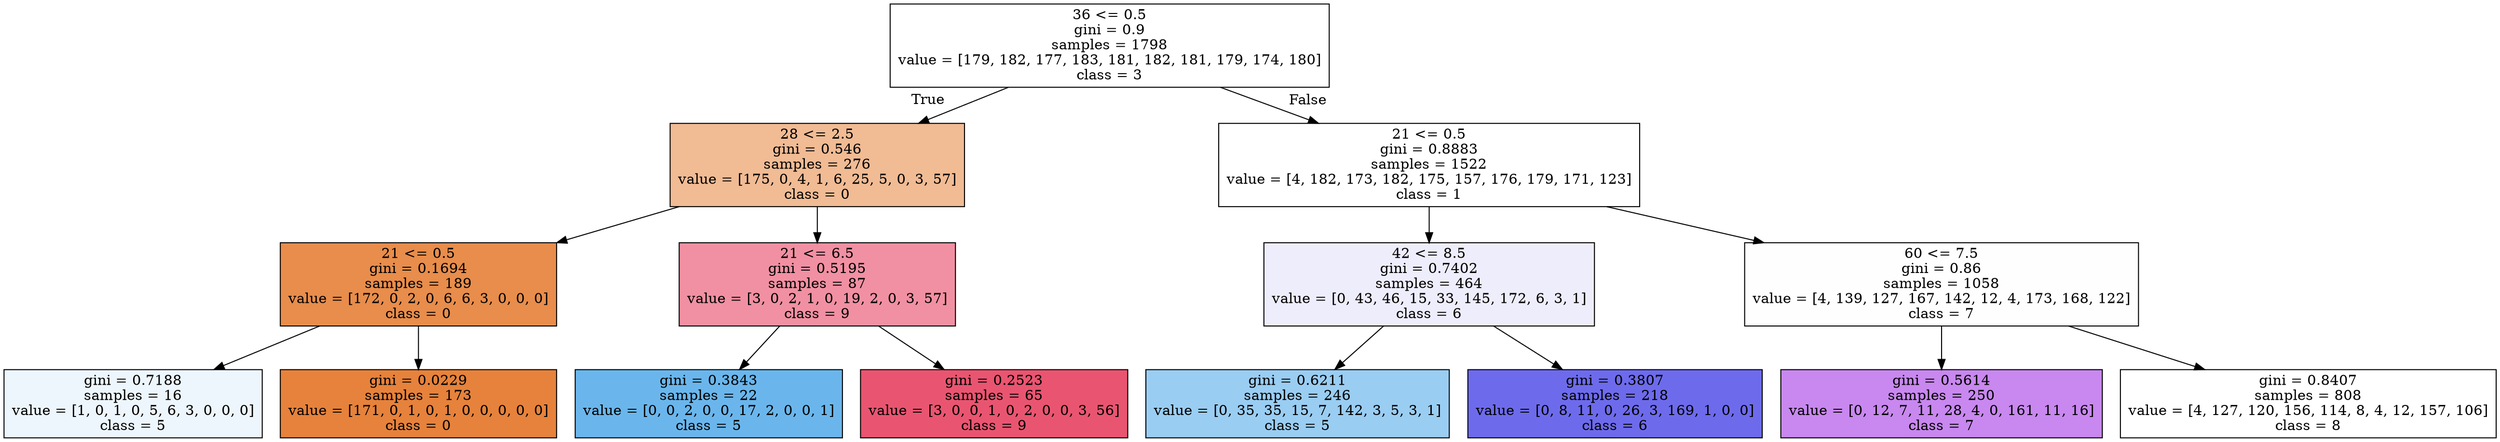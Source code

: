 digraph Tree {
node [shape=box, style="filled", color="black"] ;
graph [ranksep=equally, splines=polyline] ;
0 [label="36 <= 0.5\ngini = 0.9\nsamples = 1798\nvalue = [179, 182, 177, 183, 181, 182, 181, 179, 174, 180]\nclass = 3", fillcolor="#39e55e00"] ;
1 [label="28 <= 2.5\ngini = 0.546\nsamples = 276\nvalue = [175, 0, 4, 1, 6, 25, 5, 0, 3, 57]\nclass = 0", fillcolor="#e5813989"] ;
0 -> 1 [labeldistance=2.5, labelangle=45, headlabel="True"] ;
2 [label="21 <= 0.5\ngini = 0.1694\nsamples = 189\nvalue = [172, 0, 2, 0, 6, 6, 3, 0, 0, 0]\nclass = 0", fillcolor="#e58139e7"] ;
1 -> 2 ;
3 [label="gini = 0.7188\nsamples = 16\nvalue = [1, 0, 1, 0, 5, 6, 3, 0, 0, 0]\nclass = 5", fillcolor="#399de517"] ;
2 -> 3 ;
4 [label="gini = 0.0229\nsamples = 173\nvalue = [171, 0, 1, 0, 1, 0, 0, 0, 0, 0]\nclass = 0", fillcolor="#e58139fc"] ;
2 -> 4 ;
5 [label="21 <= 6.5\ngini = 0.5195\nsamples = 87\nvalue = [3, 0, 2, 1, 0, 19, 2, 0, 3, 57]\nclass = 9", fillcolor="#e539588e"] ;
1 -> 5 ;
6 [label="gini = 0.3843\nsamples = 22\nvalue = [0, 0, 2, 0, 0, 17, 2, 0, 0, 1]\nclass = 5", fillcolor="#399de5bf"] ;
5 -> 6 ;
7 [label="gini = 0.2523\nsamples = 65\nvalue = [3, 0, 0, 1, 0, 2, 0, 0, 3, 56]\nclass = 9", fillcolor="#e53958da"] ;
5 -> 7 ;
8 [label="21 <= 0.5\ngini = 0.8883\nsamples = 1522\nvalue = [4, 182, 173, 182, 175, 157, 176, 179, 171, 123]\nclass = 1", fillcolor="#e2e53900"] ;
0 -> 8 [labeldistance=2.5, labelangle=-45, headlabel="False"] ;
9 [label="42 <= 8.5\ngini = 0.7402\nsamples = 464\nvalue = [0, 43, 46, 15, 33, 145, 172, 6, 3, 1]\nclass = 6", fillcolor="#3c39e516"] ;
8 -> 9 ;
10 [label="gini = 0.6211\nsamples = 246\nvalue = [0, 35, 35, 15, 7, 142, 3, 5, 3, 1]\nclass = 5", fillcolor="#399de581"] ;
9 -> 10 ;
11 [label="gini = 0.3807\nsamples = 218\nvalue = [0, 8, 11, 0, 26, 3, 169, 1, 0, 0]\nclass = 6", fillcolor="#3c39e5be"] ;
9 -> 11 ;
12 [label="60 <= 7.5\ngini = 0.86\nsamples = 1058\nvalue = [4, 139, 127, 167, 142, 12, 4, 173, 168, 122]\nclass = 7", fillcolor="#a339e501"] ;
8 -> 12 ;
13 [label="gini = 0.5614\nsamples = 250\nvalue = [0, 12, 7, 11, 28, 4, 0, 161, 11, 16]\nclass = 7", fillcolor="#a339e599"] ;
12 -> 13 ;
14 [label="gini = 0.8407\nsamples = 808\nvalue = [4, 127, 120, 156, 114, 8, 4, 12, 157, 106]\nclass = 8", fillcolor="#e539c000"] ;
12 -> 14 ;
{rank=same ; 0} ;
{rank=same ; 1; 8} ;
{rank=same ; 2; 5; 9; 12} ;
{rank=same ; 3; 4; 6; 7; 10; 11; 13; 14} ;
}
